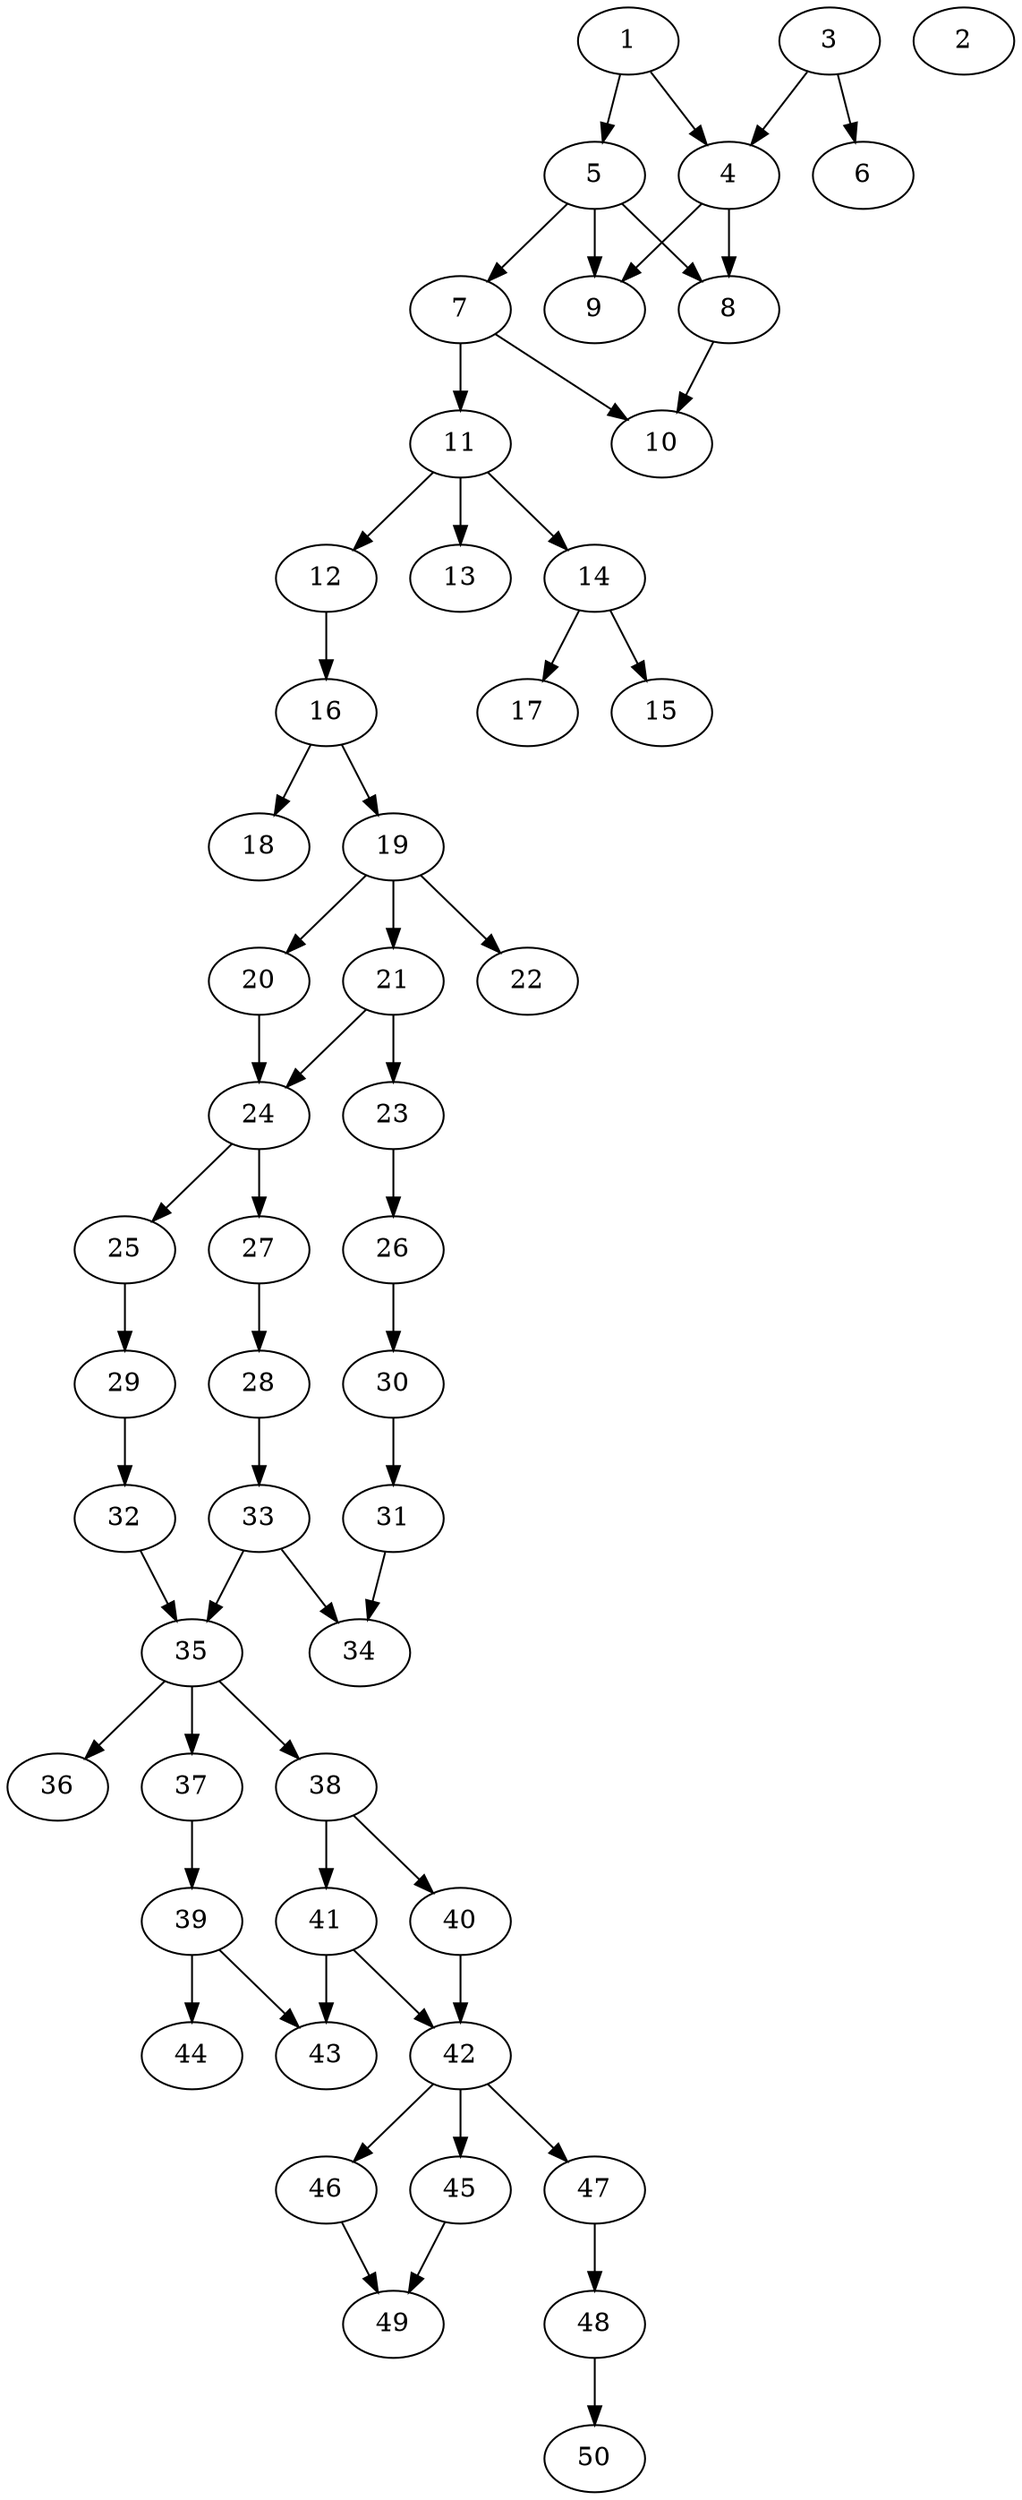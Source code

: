// DAG automatically generated by daggen at Thu Oct  3 14:07:56 2019
// ./daggen --dot -n 50 --ccr 0.4 --fat 0.3 --regular 0.7 --density 0.5 --mindata 5242880 --maxdata 52428800 
digraph G {
  1 [size="40020480", alpha="0.10", expect_size="16008192"] 
  1 -> 4 [size ="16008192"]
  1 -> 5 [size ="16008192"]
  2 [size="35207680", alpha="0.10", expect_size="14083072"] 
  3 [size="52172800", alpha="0.08", expect_size="20869120"] 
  3 -> 4 [size ="20869120"]
  3 -> 6 [size ="20869120"]
  4 [size="48954880", alpha="0.02", expect_size="19581952"] 
  4 -> 8 [size ="19581952"]
  4 -> 9 [size ="19581952"]
  5 [size="24811520", alpha="0.14", expect_size="9924608"] 
  5 -> 7 [size ="9924608"]
  5 -> 8 [size ="9924608"]
  5 -> 9 [size ="9924608"]
  6 [size="74644480", alpha="0.13", expect_size="29857792"] 
  7 [size="78676480", alpha="0.14", expect_size="31470592"] 
  7 -> 10 [size ="31470592"]
  7 -> 11 [size ="31470592"]
  8 [size="41103360", alpha="0.10", expect_size="16441344"] 
  8 -> 10 [size ="16441344"]
  9 [size="49320960", alpha="0.08", expect_size="19728384"] 
  10 [size="114565120", alpha="0.11", expect_size="45826048"] 
  11 [size="56168960", alpha="0.14", expect_size="22467584"] 
  11 -> 12 [size ="22467584"]
  11 -> 13 [size ="22467584"]
  11 -> 14 [size ="22467584"]
  12 [size="116308480", alpha="0.15", expect_size="46523392"] 
  12 -> 16 [size ="46523392"]
  13 [size="56555520", alpha="0.05", expect_size="22622208"] 
  14 [size="102888960", alpha="0.11", expect_size="41155584"] 
  14 -> 15 [size ="41155584"]
  14 -> 17 [size ="41155584"]
  15 [size="117314560", alpha="0.12", expect_size="46925824"] 
  16 [size="83386880", alpha="0.08", expect_size="33354752"] 
  16 -> 18 [size ="33354752"]
  16 -> 19 [size ="33354752"]
  17 [size="41292800", alpha="0.17", expect_size="16517120"] 
  18 [size="123381760", alpha="0.06", expect_size="49352704"] 
  19 [size="66580480", alpha="0.14", expect_size="26632192"] 
  19 -> 20 [size ="26632192"]
  19 -> 21 [size ="26632192"]
  19 -> 22 [size ="26632192"]
  20 [size="110835200", alpha="0.19", expect_size="44334080"] 
  20 -> 24 [size ="44334080"]
  21 [size="56529920", alpha="0.08", expect_size="22611968"] 
  21 -> 23 [size ="22611968"]
  21 -> 24 [size ="22611968"]
  22 [size="20572160", alpha="0.02", expect_size="8228864"] 
  23 [size="111874560", alpha="0.02", expect_size="44749824"] 
  23 -> 26 [size ="44749824"]
  24 [size="23080960", alpha="0.08", expect_size="9232384"] 
  24 -> 25 [size ="9232384"]
  24 -> 27 [size ="9232384"]
  25 [size="89623040", alpha="0.16", expect_size="35849216"] 
  25 -> 29 [size ="35849216"]
  26 [size="43161600", alpha="0.14", expect_size="17264640"] 
  26 -> 30 [size ="17264640"]
  27 [size="90959360", alpha="0.04", expect_size="36383744"] 
  27 -> 28 [size ="36383744"]
  28 [size="75573760", alpha="0.18", expect_size="30229504"] 
  28 -> 33 [size ="30229504"]
  29 [size="111406080", alpha="0.19", expect_size="44562432"] 
  29 -> 32 [size ="44562432"]
  30 [size="74531840", alpha="0.16", expect_size="29812736"] 
  30 -> 31 [size ="29812736"]
  31 [size="67304960", alpha="0.01", expect_size="26921984"] 
  31 -> 34 [size ="26921984"]
  32 [size="116638720", alpha="0.04", expect_size="46655488"] 
  32 -> 35 [size ="46655488"]
  33 [size="126673920", alpha="0.13", expect_size="50669568"] 
  33 -> 34 [size ="50669568"]
  33 -> 35 [size ="50669568"]
  34 [size="18508800", alpha="0.18", expect_size="7403520"] 
  35 [size="63925760", alpha="0.01", expect_size="25570304"] 
  35 -> 36 [size ="25570304"]
  35 -> 37 [size ="25570304"]
  35 -> 38 [size ="25570304"]
  36 [size="38694400", alpha="0.16", expect_size="15477760"] 
  37 [size="122324480", alpha="0.15", expect_size="48929792"] 
  37 -> 39 [size ="48929792"]
  38 [size="26485760", alpha="0.13", expect_size="10594304"] 
  38 -> 40 [size ="10594304"]
  38 -> 41 [size ="10594304"]
  39 [size="15106560", alpha="0.01", expect_size="6042624"] 
  39 -> 43 [size ="6042624"]
  39 -> 44 [size ="6042624"]
  40 [size="124405760", alpha="0.04", expect_size="49762304"] 
  40 -> 42 [size ="49762304"]
  41 [size="101941760", alpha="0.15", expect_size="40776704"] 
  41 -> 42 [size ="40776704"]
  41 -> 43 [size ="40776704"]
  42 [size="108748800", alpha="0.08", expect_size="43499520"] 
  42 -> 45 [size ="43499520"]
  42 -> 46 [size ="43499520"]
  42 -> 47 [size ="43499520"]
  43 [size="130060800", alpha="0.17", expect_size="52024320"] 
  44 [size="91366400", alpha="0.08", expect_size="36546560"] 
  45 [size="82444800", alpha="0.11", expect_size="32977920"] 
  45 -> 49 [size ="32977920"]
  46 [size="89546240", alpha="0.00", expect_size="35818496"] 
  46 -> 49 [size ="35818496"]
  47 [size="64980480", alpha="0.02", expect_size="25992192"] 
  47 -> 48 [size ="25992192"]
  48 [size="36940800", alpha="0.15", expect_size="14776320"] 
  48 -> 50 [size ="14776320"]
  49 [size="115701760", alpha="0.04", expect_size="46280704"] 
  50 [size="118807040", alpha="0.04", expect_size="47522816"] 
}

